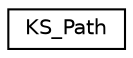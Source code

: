 digraph G
{
  edge [fontname="Helvetica",fontsize="10",labelfontname="Helvetica",labelfontsize="10"];
  node [fontname="Helvetica",fontsize="10",shape=record];
  rankdir=LR;
  Node1 [label="KS_Path",height=0.2,width=0.4,color="black", fillcolor="white", style="filled",URL="$dc/d37/structKS__Path.html"];
}

